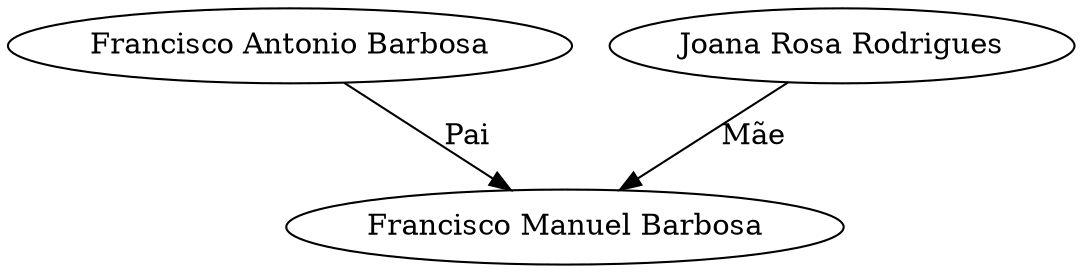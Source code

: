 digraph G {
	"Francisco Antonio Barbosa" -> "Francisco Manuel Barbosa" [label=Pai]
	"Joana Rosa Rodrigues" -> "Francisco Manuel Barbosa" [label="Mãe"]
}
